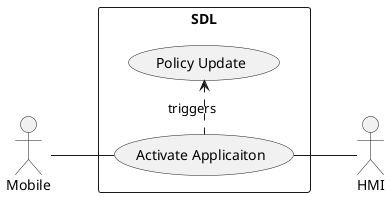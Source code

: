 @startuml
left to right direction
actor Mobile
actor HMI
rectangle SDL {
  Mobile -- (Activate Applicaiton)
  (Activate Applicaiton) .> (Policy Update) : triggers
  (Activate Applicaiton) -- HMI
}
@enduml
